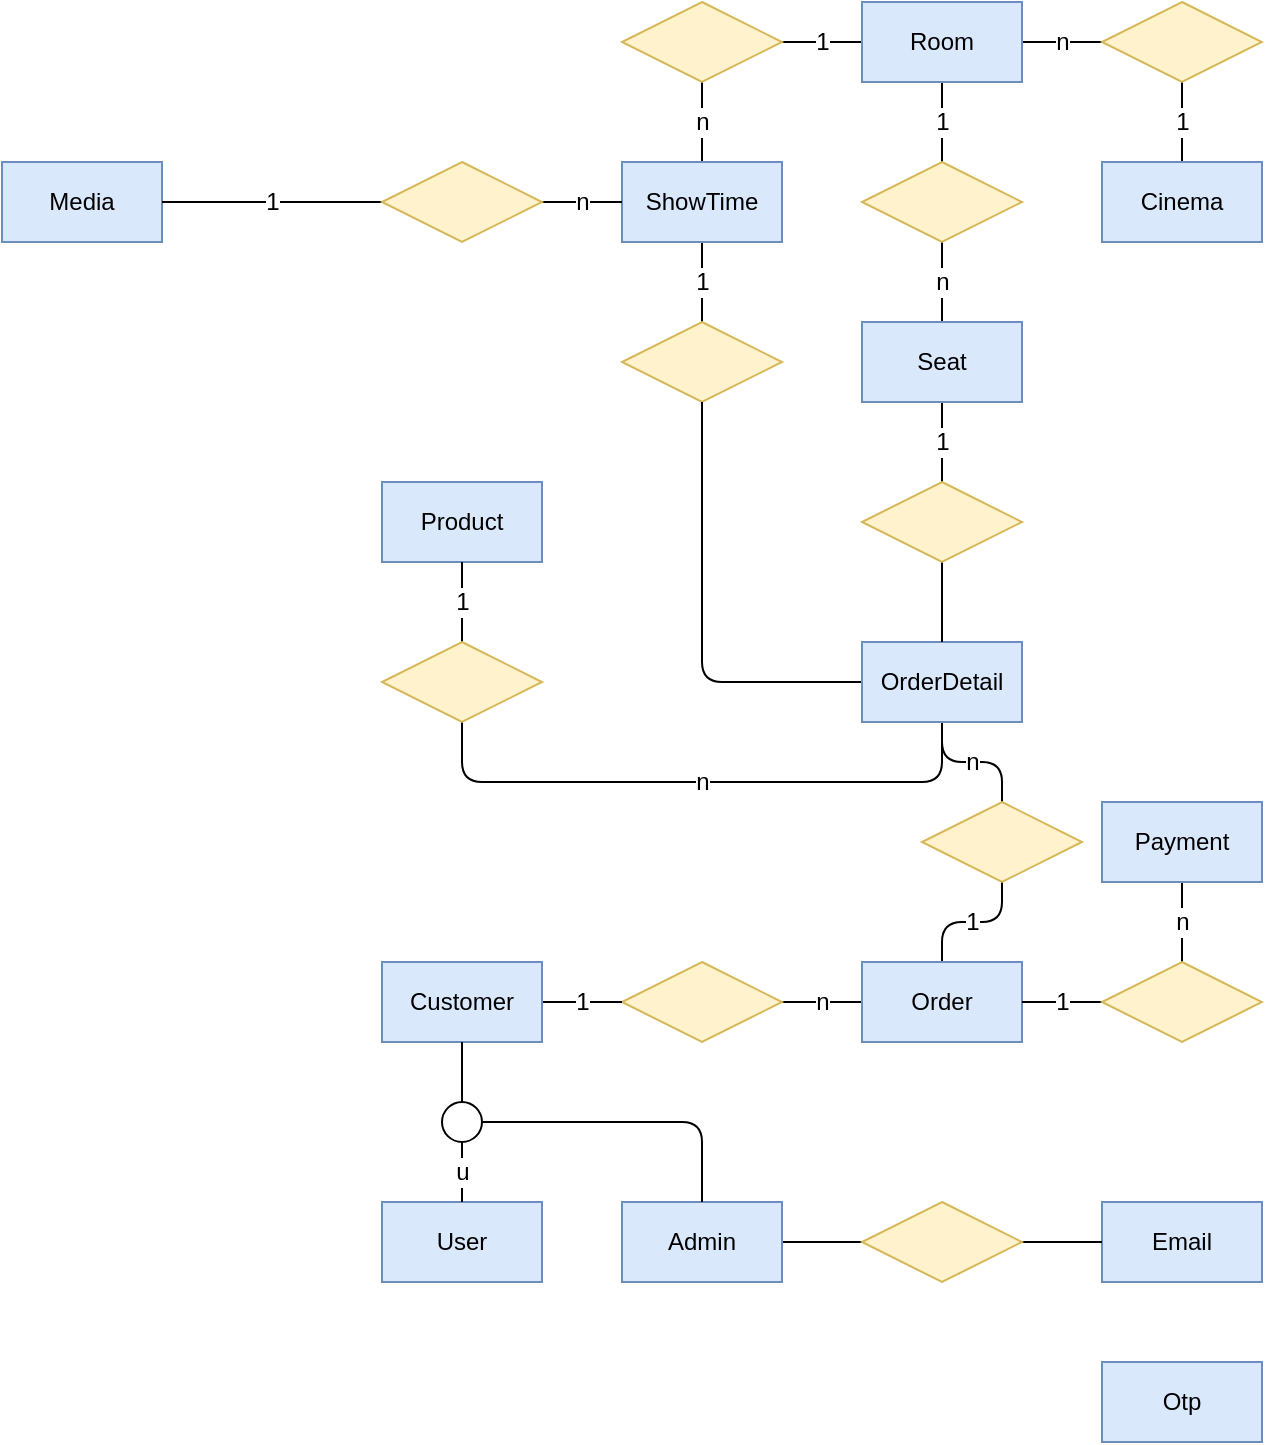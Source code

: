 <mxfile>
    <diagram id="02SapOzhCbqgvy_b65oz" name="Page-1">
        <mxGraphModel dx="1273" dy="458" grid="1" gridSize="10" guides="1" tooltips="1" connect="1" arrows="1" fold="1" page="1" pageScale="1" pageWidth="850" pageHeight="1100" math="0" shadow="0">
            <root>
                <mxCell id="0"/>
                <mxCell id="1" parent="0"/>
                <mxCell id="227" value="Media" style="whiteSpace=wrap;html=1;align=center;fillColor=#dae8fc;strokeColor=#6c8ebf;" parent="1" vertex="1">
                    <mxGeometry x="-350" y="120" width="80" height="40" as="geometry"/>
                </mxCell>
                <mxCell id="264" value="1" style="edgeStyle=orthogonalEdgeStyle;shape=connector;rounded=1;jumpStyle=arc;jumpSize=13;html=1;strokeColor=default;align=center;verticalAlign=middle;fontFamily=Helvetica;fontSize=12;fontColor=default;labelBackgroundColor=default;endArrow=none;endFill=0;" parent="1" source="261" target="262" edge="1">
                    <mxGeometry relative="1" as="geometry">
                        <mxPoint as="offset"/>
                    </mxGeometry>
                </mxCell>
                <mxCell id="261" value="Cinema" style="whiteSpace=wrap;html=1;align=center;fillColor=#dae8fc;strokeColor=#6c8ebf;" parent="1" vertex="1">
                    <mxGeometry x="200" y="120" width="80" height="40" as="geometry"/>
                </mxCell>
                <mxCell id="265" value="n" style="edgeStyle=orthogonalEdgeStyle;shape=connector;rounded=1;jumpStyle=arc;jumpSize=13;html=1;strokeColor=default;align=center;verticalAlign=middle;fontFamily=Helvetica;fontSize=12;fontColor=default;labelBackgroundColor=default;endArrow=none;endFill=0;" parent="1" source="262" target="263" edge="1">
                    <mxGeometry relative="1" as="geometry"/>
                </mxCell>
                <mxCell id="262" value="" style="shape=rhombus;perimeter=rhombusPerimeter;whiteSpace=wrap;html=1;align=center;strokeColor=#d6b656;verticalAlign=middle;fontFamily=Helvetica;fontSize=12;fillColor=#fff2cc;" parent="1" vertex="1">
                    <mxGeometry x="200" y="40" width="80" height="40" as="geometry"/>
                </mxCell>
                <mxCell id="282" value="1" style="edgeStyle=orthogonalEdgeStyle;shape=connector;rounded=1;jumpStyle=arc;jumpSize=13;html=1;strokeColor=default;align=center;verticalAlign=middle;fontFamily=Helvetica;fontSize=12;fontColor=default;labelBackgroundColor=default;endArrow=none;endFill=0;" parent="1" source="263" target="280" edge="1">
                    <mxGeometry relative="1" as="geometry"/>
                </mxCell>
                <mxCell id="286" value="1" style="edgeStyle=orthogonalEdgeStyle;shape=connector;rounded=1;jumpStyle=arc;jumpSize=13;html=1;strokeColor=default;align=center;verticalAlign=middle;fontFamily=Helvetica;fontSize=12;fontColor=default;labelBackgroundColor=default;endArrow=none;endFill=0;" parent="1" source="263" target="267" edge="1">
                    <mxGeometry relative="1" as="geometry"/>
                </mxCell>
                <mxCell id="263" value="Room" style="whiteSpace=wrap;html=1;align=center;fillColor=#dae8fc;strokeColor=#6c8ebf;" parent="1" vertex="1">
                    <mxGeometry x="80" y="40" width="80" height="40" as="geometry"/>
                </mxCell>
                <mxCell id="273" value="1" style="edgeStyle=orthogonalEdgeStyle;shape=connector;rounded=1;jumpStyle=arc;jumpSize=13;html=1;strokeColor=default;align=center;verticalAlign=middle;fontFamily=Helvetica;fontSize=12;fontColor=default;labelBackgroundColor=default;endArrow=none;endFill=0;" parent="1" source="266" target="272" edge="1">
                    <mxGeometry relative="1" as="geometry"/>
                </mxCell>
                <mxCell id="285" value="n" style="edgeStyle=orthogonalEdgeStyle;shape=connector;rounded=1;jumpStyle=arc;jumpSize=13;html=1;strokeColor=default;align=center;verticalAlign=middle;fontFamily=Helvetica;fontSize=12;fontColor=default;labelBackgroundColor=default;endArrow=none;endFill=0;" parent="1" source="266" target="267" edge="1">
                    <mxGeometry relative="1" as="geometry"/>
                </mxCell>
                <mxCell id="266" value="ShowTime" style="whiteSpace=wrap;html=1;align=center;fillColor=#dae8fc;strokeColor=#6c8ebf;" parent="1" vertex="1">
                    <mxGeometry x="-40" y="120" width="80" height="40" as="geometry"/>
                </mxCell>
                <mxCell id="267" value="" style="shape=rhombus;perimeter=rhombusPerimeter;whiteSpace=wrap;html=1;align=center;strokeColor=#d6b656;verticalAlign=middle;fontFamily=Helvetica;fontSize=12;fillColor=#fff2cc;" parent="1" vertex="1">
                    <mxGeometry x="-40" y="40" width="80" height="40" as="geometry"/>
                </mxCell>
                <mxCell id="272" value="" style="shape=rhombus;perimeter=rhombusPerimeter;whiteSpace=wrap;html=1;align=center;strokeColor=#d6b656;verticalAlign=middle;fontFamily=Helvetica;fontSize=12;fillColor=#fff2cc;" parent="1" vertex="1">
                    <mxGeometry x="-40" y="200" width="80" height="40" as="geometry"/>
                </mxCell>
                <mxCell id="277" value="1" style="edgeStyle=orthogonalEdgeStyle;shape=connector;rounded=1;jumpStyle=arc;jumpSize=13;html=1;strokeColor=default;align=center;verticalAlign=middle;fontFamily=Helvetica;fontSize=12;fontColor=default;labelBackgroundColor=default;endArrow=none;endFill=0;" parent="1" source="275" target="227" edge="1">
                    <mxGeometry relative="1" as="geometry">
                        <mxPoint x="-120" y="200" as="targetPoint"/>
                    </mxGeometry>
                </mxCell>
                <mxCell id="278" value="n" style="edgeStyle=orthogonalEdgeStyle;shape=connector;rounded=1;jumpStyle=arc;jumpSize=13;html=1;strokeColor=default;align=center;verticalAlign=middle;fontFamily=Helvetica;fontSize=12;fontColor=default;labelBackgroundColor=default;endArrow=none;endFill=0;" parent="1" source="275" target="266" edge="1">
                    <mxGeometry relative="1" as="geometry"/>
                </mxCell>
                <mxCell id="275" value="" style="shape=rhombus;perimeter=rhombusPerimeter;whiteSpace=wrap;html=1;align=center;strokeColor=#d6b656;verticalAlign=middle;fontFamily=Helvetica;fontSize=12;fillColor=#fff2cc;" parent="1" vertex="1">
                    <mxGeometry x="-160" y="120" width="80" height="40" as="geometry"/>
                </mxCell>
                <mxCell id="283" value="n" style="edgeStyle=orthogonalEdgeStyle;shape=connector;rounded=1;jumpStyle=arc;jumpSize=13;html=1;strokeColor=default;align=center;verticalAlign=middle;fontFamily=Helvetica;fontSize=12;fontColor=default;labelBackgroundColor=default;endArrow=none;endFill=0;" parent="1" source="279" target="280" edge="1">
                    <mxGeometry relative="1" as="geometry"/>
                </mxCell>
                <mxCell id="342" value="1" style="edgeStyle=orthogonalEdgeStyle;shape=connector;rounded=1;jumpStyle=arc;jumpSize=13;html=1;strokeColor=default;align=center;verticalAlign=middle;fontFamily=Helvetica;fontSize=12;fontColor=default;labelBackgroundColor=default;endArrow=none;endFill=0;" parent="1" source="279" target="339" edge="1">
                    <mxGeometry relative="1" as="geometry">
                        <Array as="points">
                            <mxPoint x="120" y="260"/>
                            <mxPoint x="120" y="260"/>
                        </Array>
                    </mxGeometry>
                </mxCell>
                <mxCell id="279" value="Seat" style="whiteSpace=wrap;html=1;align=center;fillColor=#dae8fc;strokeColor=#6c8ebf;" parent="1" vertex="1">
                    <mxGeometry x="80" y="200" width="80" height="40" as="geometry"/>
                </mxCell>
                <mxCell id="280" value="" style="shape=rhombus;perimeter=rhombusPerimeter;whiteSpace=wrap;html=1;align=center;strokeColor=#d6b656;verticalAlign=middle;fontFamily=Helvetica;fontSize=12;fillColor=#fff2cc;" parent="1" vertex="1">
                    <mxGeometry x="80" y="120" width="80" height="40" as="geometry"/>
                </mxCell>
                <mxCell id="298" value="User" style="whiteSpace=wrap;html=1;align=center;fillColor=#dae8fc;strokeColor=#6c8ebf;" parent="1" vertex="1">
                    <mxGeometry x="-160" y="640" width="80" height="40" as="geometry"/>
                </mxCell>
                <mxCell id="304" value="n" style="edgeStyle=orthogonalEdgeStyle;shape=connector;rounded=1;jumpStyle=arc;jumpSize=13;html=1;strokeColor=default;align=center;verticalAlign=middle;fontFamily=Helvetica;fontSize=12;fontColor=default;labelBackgroundColor=default;endArrow=none;endFill=0;" parent="1" source="299" target="302" edge="1">
                    <mxGeometry relative="1" as="geometry"/>
                </mxCell>
                <mxCell id="299" value="" style="shape=rhombus;perimeter=rhombusPerimeter;whiteSpace=wrap;html=1;align=center;strokeColor=#d6b656;verticalAlign=middle;fontFamily=Helvetica;fontSize=12;fillColor=#fff2cc;" parent="1" vertex="1">
                    <mxGeometry x="-40" y="520" width="80" height="40" as="geometry"/>
                </mxCell>
                <mxCell id="303" value="1" style="edgeStyle=orthogonalEdgeStyle;shape=connector;rounded=1;jumpStyle=arc;jumpSize=13;html=1;strokeColor=default;align=center;verticalAlign=middle;fontFamily=Helvetica;fontSize=12;fontColor=default;labelBackgroundColor=default;endArrow=none;endFill=0;" parent="1" source="300" target="299" edge="1">
                    <mxGeometry relative="1" as="geometry"/>
                </mxCell>
                <mxCell id="300" value="Customer" style="whiteSpace=wrap;html=1;align=center;fillColor=#dae8fc;strokeColor=#6c8ebf;" parent="1" vertex="1">
                    <mxGeometry x="-160" y="520" width="80" height="40" as="geometry"/>
                </mxCell>
                <mxCell id="350" style="edgeStyle=orthogonalEdgeStyle;shape=connector;rounded=1;jumpStyle=arc;jumpSize=13;html=1;strokeColor=default;align=center;verticalAlign=middle;fontFamily=Helvetica;fontSize=12;fontColor=default;labelBackgroundColor=default;endArrow=none;endFill=0;" parent="1" source="301" target="349" edge="1">
                    <mxGeometry relative="1" as="geometry"/>
                </mxCell>
                <mxCell id="301" value="Admin" style="whiteSpace=wrap;html=1;align=center;fillColor=#dae8fc;strokeColor=#6c8ebf;" parent="1" vertex="1">
                    <mxGeometry x="-40" y="640" width="80" height="40" as="geometry"/>
                </mxCell>
                <mxCell id="307" value="1" style="edgeStyle=orthogonalEdgeStyle;shape=connector;rounded=1;jumpStyle=arc;jumpSize=13;html=1;strokeColor=default;align=center;verticalAlign=middle;fontFamily=Helvetica;fontSize=12;fontColor=default;labelBackgroundColor=default;endArrow=none;endFill=0;" parent="1" source="302" target="305" edge="1">
                    <mxGeometry relative="1" as="geometry"/>
                </mxCell>
                <mxCell id="302" value="Order" style="whiteSpace=wrap;html=1;align=center;fillColor=#dae8fc;strokeColor=#6c8ebf;" parent="1" vertex="1">
                    <mxGeometry x="80" y="520" width="80" height="40" as="geometry"/>
                </mxCell>
                <mxCell id="308" value="n" style="edgeStyle=orthogonalEdgeStyle;shape=connector;rounded=1;jumpStyle=arc;jumpSize=13;html=1;strokeColor=default;align=center;verticalAlign=middle;fontFamily=Helvetica;fontSize=12;fontColor=default;labelBackgroundColor=default;endArrow=none;endFill=0;" parent="1" source="305" target="306" edge="1">
                    <mxGeometry relative="1" as="geometry">
                        <mxPoint x="-20.0" y="600" as="targetPoint"/>
                    </mxGeometry>
                </mxCell>
                <mxCell id="305" value="" style="shape=rhombus;perimeter=rhombusPerimeter;whiteSpace=wrap;html=1;align=center;strokeColor=#d6b656;verticalAlign=middle;fontFamily=Helvetica;fontSize=12;fillColor=#fff2cc;" parent="1" vertex="1">
                    <mxGeometry x="110" y="440" width="80" height="40" as="geometry"/>
                </mxCell>
                <mxCell id="346" value="n" style="edgeStyle=orthogonalEdgeStyle;shape=connector;rounded=1;jumpStyle=arc;jumpSize=13;html=1;strokeColor=default;align=center;verticalAlign=middle;fontFamily=Helvetica;fontSize=12;fontColor=default;labelBackgroundColor=default;endArrow=none;endFill=0;" parent="1" source="306" target="344" edge="1">
                    <mxGeometry relative="1" as="geometry">
                        <Array as="points">
                            <mxPoint x="120" y="430"/>
                            <mxPoint x="-120" y="430"/>
                        </Array>
                    </mxGeometry>
                </mxCell>
                <mxCell id="357" style="edgeStyle=orthogonalEdgeStyle;shape=connector;rounded=1;jumpStyle=arc;jumpSize=13;html=1;strokeColor=default;align=center;verticalAlign=middle;fontFamily=Helvetica;fontSize=12;fontColor=default;labelBackgroundColor=default;endArrow=none;endFill=0;" parent="1" source="306" target="272" edge="1">
                    <mxGeometry relative="1" as="geometry"/>
                </mxCell>
                <mxCell id="306" value="OrderDetail" style="whiteSpace=wrap;html=1;align=center;fillColor=#dae8fc;strokeColor=#6c8ebf;" parent="1" vertex="1">
                    <mxGeometry x="80" y="360" width="80" height="40" as="geometry"/>
                </mxCell>
                <mxCell id="315" value="u" style="edgeStyle=orthogonalEdgeStyle;shape=connector;rounded=1;jumpStyle=arc;jumpSize=13;html=1;strokeColor=default;align=center;verticalAlign=middle;fontFamily=Helvetica;fontSize=12;fontColor=default;labelBackgroundColor=default;endArrow=none;endFill=0;" parent="1" source="312" target="298" edge="1">
                    <mxGeometry relative="1" as="geometry"/>
                </mxCell>
                <mxCell id="317" style="edgeStyle=orthogonalEdgeStyle;shape=connector;rounded=1;jumpStyle=arc;jumpSize=13;html=1;strokeColor=default;align=center;verticalAlign=middle;fontFamily=Helvetica;fontSize=12;fontColor=default;labelBackgroundColor=default;endArrow=none;endFill=0;" parent="1" source="312" target="300" edge="1">
                    <mxGeometry relative="1" as="geometry"/>
                </mxCell>
                <mxCell id="337" style="edgeStyle=orthogonalEdgeStyle;shape=connector;rounded=1;jumpStyle=arc;jumpSize=13;html=1;strokeColor=default;align=center;verticalAlign=middle;fontFamily=Helvetica;fontSize=12;fontColor=default;labelBackgroundColor=default;endArrow=none;endFill=0;" parent="1" source="312" target="301" edge="1">
                    <mxGeometry relative="1" as="geometry"/>
                </mxCell>
                <mxCell id="312" value="" style="ellipse;whiteSpace=wrap;html=1;" parent="1" vertex="1">
                    <mxGeometry x="-130" y="590" width="20" height="20" as="geometry"/>
                </mxCell>
                <mxCell id="321" value="n" style="edgeStyle=orthogonalEdgeStyle;shape=connector;rounded=1;jumpStyle=arc;jumpSize=13;html=1;strokeColor=default;align=center;verticalAlign=middle;fontFamily=Helvetica;fontSize=12;fontColor=default;labelBackgroundColor=default;endArrow=none;endFill=0;" parent="1" source="319" target="320" edge="1">
                    <mxGeometry relative="1" as="geometry"/>
                </mxCell>
                <mxCell id="322" value="1" style="edgeStyle=orthogonalEdgeStyle;shape=connector;rounded=1;jumpStyle=arc;jumpSize=13;html=1;strokeColor=default;align=center;verticalAlign=middle;fontFamily=Helvetica;fontSize=12;fontColor=default;labelBackgroundColor=default;endArrow=none;endFill=0;" parent="1" source="319" target="302" edge="1">
                    <mxGeometry relative="1" as="geometry"/>
                </mxCell>
                <mxCell id="319" value="" style="shape=rhombus;perimeter=rhombusPerimeter;whiteSpace=wrap;html=1;align=center;strokeColor=#d6b656;verticalAlign=middle;fontFamily=Helvetica;fontSize=12;fillColor=#fff2cc;" parent="1" vertex="1">
                    <mxGeometry x="200" y="520" width="80" height="40" as="geometry"/>
                </mxCell>
                <mxCell id="320" value="Payment" style="whiteSpace=wrap;html=1;align=center;fillColor=#dae8fc;strokeColor=#6c8ebf;" parent="1" vertex="1">
                    <mxGeometry x="200" y="440" width="80" height="40" as="geometry"/>
                </mxCell>
                <mxCell id="358" style="edgeStyle=orthogonalEdgeStyle;shape=connector;rounded=1;jumpStyle=arc;jumpSize=13;html=1;strokeColor=default;align=center;verticalAlign=middle;fontFamily=Helvetica;fontSize=12;fontColor=default;labelBackgroundColor=default;endArrow=none;endFill=0;" parent="1" source="339" target="306" edge="1">
                    <mxGeometry relative="1" as="geometry"/>
                </mxCell>
                <mxCell id="339" value="" style="shape=rhombus;perimeter=rhombusPerimeter;whiteSpace=wrap;html=1;align=center;strokeColor=#d6b656;verticalAlign=middle;fontFamily=Helvetica;fontSize=12;fillColor=#fff2cc;" parent="1" vertex="1">
                    <mxGeometry x="80" y="280" width="80" height="40" as="geometry"/>
                </mxCell>
                <mxCell id="343" value="Product" style="whiteSpace=wrap;html=1;align=center;fillColor=#dae8fc;strokeColor=#6c8ebf;" parent="1" vertex="1">
                    <mxGeometry x="-160" y="280" width="80" height="40" as="geometry"/>
                </mxCell>
                <mxCell id="347" value="1" style="edgeStyle=orthogonalEdgeStyle;shape=connector;rounded=1;jumpStyle=arc;jumpSize=13;html=1;strokeColor=default;align=center;verticalAlign=middle;fontFamily=Helvetica;fontSize=12;fontColor=default;labelBackgroundColor=default;endArrow=none;endFill=0;" parent="1" source="344" target="343" edge="1">
                    <mxGeometry relative="1" as="geometry"/>
                </mxCell>
                <mxCell id="344" value="" style="shape=rhombus;perimeter=rhombusPerimeter;whiteSpace=wrap;html=1;align=center;strokeColor=#d6b656;verticalAlign=middle;fontFamily=Helvetica;fontSize=12;fillColor=#fff2cc;" parent="1" vertex="1">
                    <mxGeometry x="-160" y="360" width="80" height="40" as="geometry"/>
                </mxCell>
                <mxCell id="348" value="Email" style="whiteSpace=wrap;html=1;align=center;fillColor=#dae8fc;strokeColor=#6c8ebf;" parent="1" vertex="1">
                    <mxGeometry x="200" y="640" width="80" height="40" as="geometry"/>
                </mxCell>
                <mxCell id="351" style="edgeStyle=orthogonalEdgeStyle;shape=connector;rounded=1;jumpStyle=arc;jumpSize=13;html=1;strokeColor=default;align=center;verticalAlign=middle;fontFamily=Helvetica;fontSize=12;fontColor=default;labelBackgroundColor=default;endArrow=none;endFill=0;" parent="1" source="349" target="348" edge="1">
                    <mxGeometry relative="1" as="geometry"/>
                </mxCell>
                <mxCell id="349" value="" style="shape=rhombus;perimeter=rhombusPerimeter;whiteSpace=wrap;html=1;align=center;strokeColor=#d6b656;verticalAlign=middle;fontFamily=Helvetica;fontSize=12;fillColor=#fff2cc;" parent="1" vertex="1">
                    <mxGeometry x="80" y="640" width="80" height="40" as="geometry"/>
                </mxCell>
                <mxCell id="352" value="Otp" style="whiteSpace=wrap;html=1;align=center;fillColor=#dae8fc;strokeColor=#6c8ebf;" parent="1" vertex="1">
                    <mxGeometry x="200" y="720" width="80" height="40" as="geometry"/>
                </mxCell>
            </root>
        </mxGraphModel>
    </diagram>
    <diagram id="LNc4okclckovZmSJuyNc" name="Page-2">
        <mxGraphModel dx="421" dy="714" grid="1" gridSize="10" guides="1" tooltips="1" connect="1" arrows="1" fold="1" page="1" pageScale="1" pageWidth="850" pageHeight="1100" math="0" shadow="0">
            <root>
                <mxCell id="0"/>
                <mxCell id="1" parent="0"/>
                <mxCell id="n8DC0IPg1cwjK6bnQKsE-36" style="edgeStyle=orthogonalEdgeStyle;shape=connector;rounded=1;jumpStyle=arc;jumpSize=13;html=1;strokeColor=default;align=center;verticalAlign=middle;fontFamily=Helvetica;fontSize=11;fontColor=default;labelBackgroundColor=default;elbow=vertical;endArrow=none;endFill=0;" edge="1" parent="1" source="n8DC0IPg1cwjK6bnQKsE-17">
                    <mxGeometry relative="1" as="geometry">
                        <mxPoint x="360" y="490.0" as="targetPoint"/>
                    </mxGeometry>
                </mxCell>
                <mxCell id="n8DC0IPg1cwjK6bnQKsE-17" value="Media" style="whiteSpace=wrap;html=1;align=center;" vertex="1" parent="1">
                    <mxGeometry x="240" y="560" width="80" height="40" as="geometry"/>
                </mxCell>
                <mxCell id="n8DC0IPg1cwjK6bnQKsE-18" value="Movie" style="whiteSpace=wrap;html=1;align=center;" vertex="1" parent="1">
                    <mxGeometry x="220" y="340" width="80" height="40" as="geometry"/>
                </mxCell>
                <mxCell id="n8DC0IPg1cwjK6bnQKsE-20" value="Poster" style="whiteSpace=wrap;html=1;align=center;" vertex="1" parent="1">
                    <mxGeometry x="240" y="720" width="80" height="40" as="geometry"/>
                </mxCell>
                <mxCell id="n8DC0IPg1cwjK6bnQKsE-26" value="n" style="edgeStyle=orthogonalEdgeStyle;shape=connector;rounded=1;jumpStyle=arc;jumpSize=13;html=1;strokeColor=default;align=center;verticalAlign=middle;fontFamily=Helvetica;fontSize=11;fontColor=default;labelBackgroundColor=default;elbow=vertical;endArrow=none;endFill=0;" edge="1" parent="1" source="n8DC0IPg1cwjK6bnQKsE-21" target="n8DC0IPg1cwjK6bnQKsE-20">
                    <mxGeometry relative="1" as="geometry"/>
                </mxCell>
                <mxCell id="n8DC0IPg1cwjK6bnQKsE-31" value="1" style="edgeStyle=orthogonalEdgeStyle;shape=link;rounded=1;jumpStyle=arc;jumpSize=13;html=1;strokeColor=default;align=center;verticalAlign=middle;fontFamily=Helvetica;fontSize=11;fontColor=default;labelBackgroundColor=default;elbow=vertical;endArrow=none;endFill=0;" edge="1" parent="1" source="n8DC0IPg1cwjK6bnQKsE-21" target="n8DC0IPg1cwjK6bnQKsE-17">
                    <mxGeometry relative="1" as="geometry"/>
                </mxCell>
                <mxCell id="n8DC0IPg1cwjK6bnQKsE-21" value="" style="shape=rhombus;perimeter=rhombusPerimeter;whiteSpace=wrap;html=1;align=center;" vertex="1" parent="1">
                    <mxGeometry x="240" y="640" width="80" height="40" as="geometry"/>
                </mxCell>
                <mxCell id="n8DC0IPg1cwjK6bnQKsE-34" style="edgeStyle=orthogonalEdgeStyle;shape=connector;rounded=1;jumpStyle=arc;jumpSize=13;html=1;strokeColor=default;align=center;verticalAlign=middle;fontFamily=Helvetica;fontSize=11;fontColor=default;labelBackgroundColor=default;elbow=vertical;endArrow=none;endFill=0;" edge="1" parent="1" source="n8DC0IPg1cwjK6bnQKsE-32" target="n8DC0IPg1cwjK6bnQKsE-18">
                    <mxGeometry relative="1" as="geometry"/>
                </mxCell>
                <mxCell id="n8DC0IPg1cwjK6bnQKsE-32" value="D" style="ellipse;whiteSpace=wrap;html=1;aspect=fixed;fontFamily=Helvetica;fontSize=11;fontColor=default;labelBackgroundColor=default;" vertex="1" parent="1">
                    <mxGeometry x="350" y="480" width="20" height="20" as="geometry"/>
                </mxCell>
            </root>
        </mxGraphModel>
    </diagram>
</mxfile>